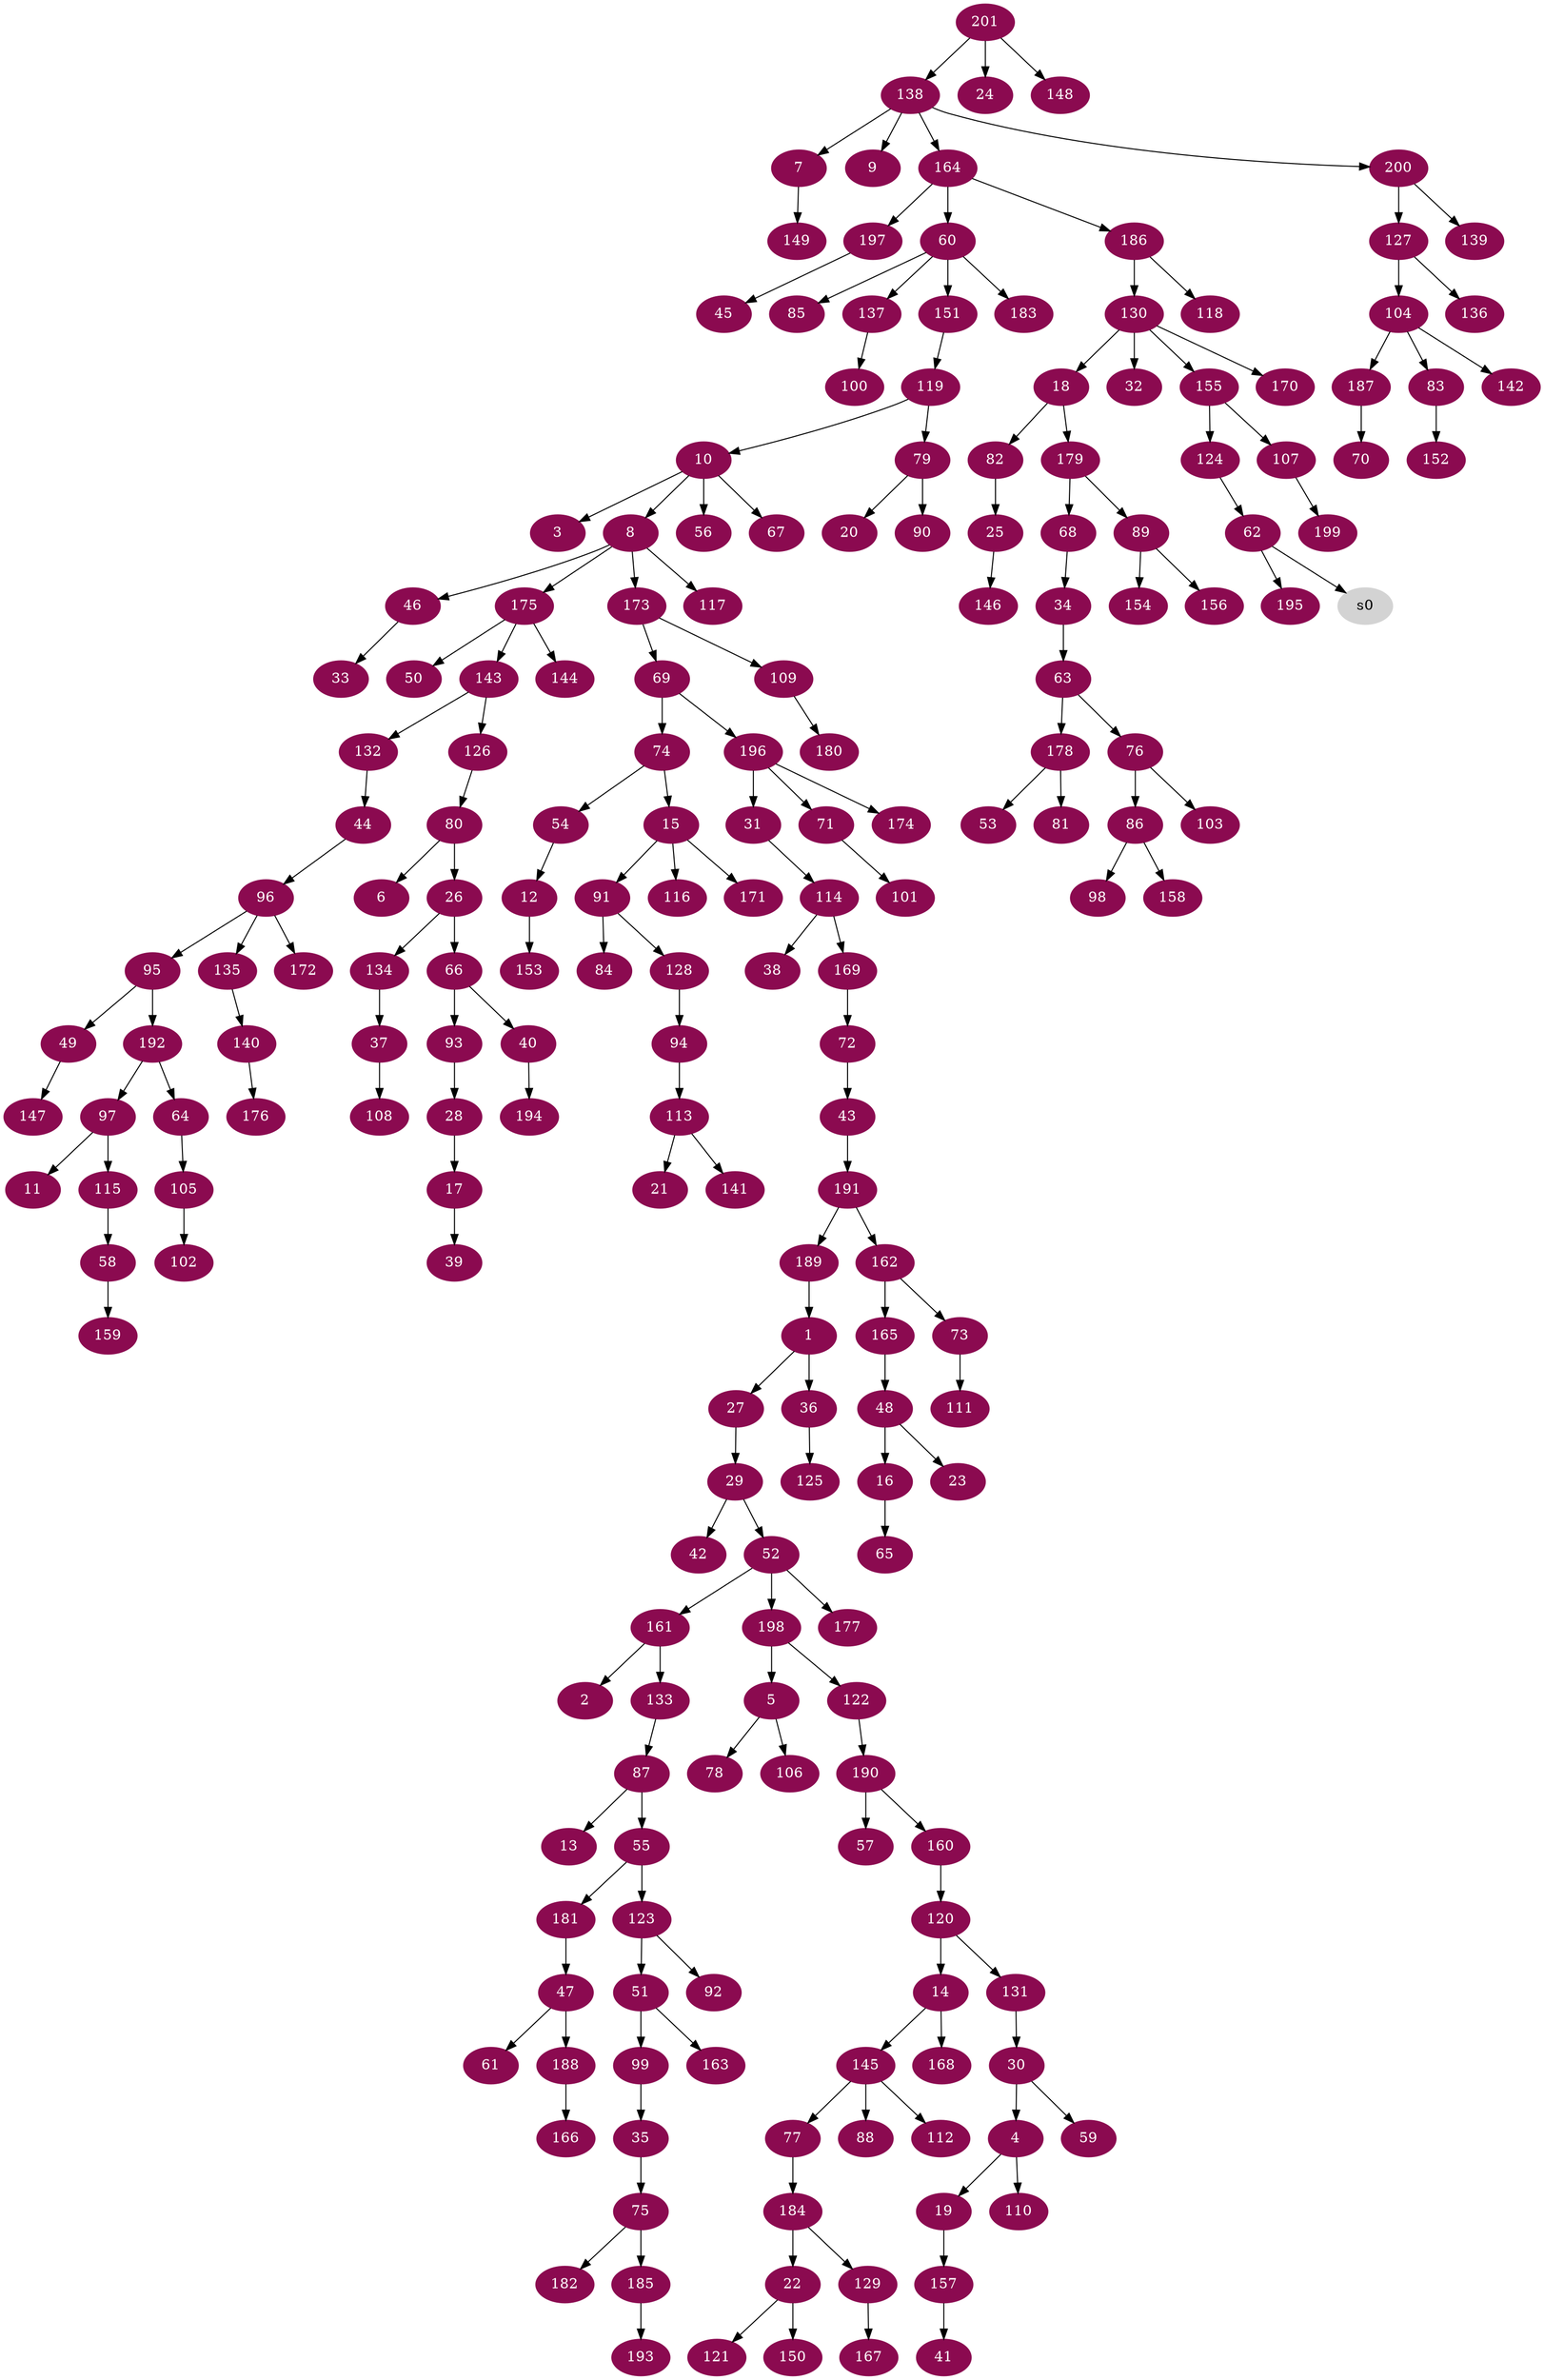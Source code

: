 digraph G {
node [color=deeppink4, style=filled, fontcolor=white];
189 -> 1;
161 -> 2;
10 -> 3;
30 -> 4;
198 -> 5;
80 -> 6;
138 -> 7;
10 -> 8;
138 -> 9;
119 -> 10;
97 -> 11;
54 -> 12;
87 -> 13;
120 -> 14;
74 -> 15;
48 -> 16;
28 -> 17;
130 -> 18;
4 -> 19;
79 -> 20;
113 -> 21;
184 -> 22;
48 -> 23;
201 -> 24;
82 -> 25;
80 -> 26;
1 -> 27;
93 -> 28;
27 -> 29;
131 -> 30;
196 -> 31;
130 -> 32;
46 -> 33;
68 -> 34;
99 -> 35;
1 -> 36;
134 -> 37;
114 -> 38;
17 -> 39;
66 -> 40;
157 -> 41;
29 -> 42;
72 -> 43;
132 -> 44;
197 -> 45;
8 -> 46;
181 -> 47;
165 -> 48;
95 -> 49;
175 -> 50;
123 -> 51;
29 -> 52;
178 -> 53;
74 -> 54;
87 -> 55;
10 -> 56;
190 -> 57;
115 -> 58;
30 -> 59;
164 -> 60;
47 -> 61;
124 -> 62;
34 -> 63;
192 -> 64;
16 -> 65;
26 -> 66;
10 -> 67;
179 -> 68;
173 -> 69;
187 -> 70;
196 -> 71;
169 -> 72;
162 -> 73;
69 -> 74;
35 -> 75;
63 -> 76;
145 -> 77;
5 -> 78;
119 -> 79;
126 -> 80;
178 -> 81;
18 -> 82;
104 -> 83;
91 -> 84;
60 -> 85;
76 -> 86;
133 -> 87;
145 -> 88;
179 -> 89;
79 -> 90;
15 -> 91;
123 -> 92;
66 -> 93;
128 -> 94;
96 -> 95;
44 -> 96;
192 -> 97;
86 -> 98;
51 -> 99;
137 -> 100;
71 -> 101;
105 -> 102;
76 -> 103;
127 -> 104;
64 -> 105;
5 -> 106;
155 -> 107;
37 -> 108;
173 -> 109;
4 -> 110;
73 -> 111;
145 -> 112;
94 -> 113;
31 -> 114;
97 -> 115;
15 -> 116;
8 -> 117;
186 -> 118;
151 -> 119;
160 -> 120;
22 -> 121;
198 -> 122;
55 -> 123;
155 -> 124;
36 -> 125;
143 -> 126;
200 -> 127;
91 -> 128;
184 -> 129;
186 -> 130;
120 -> 131;
143 -> 132;
161 -> 133;
26 -> 134;
96 -> 135;
127 -> 136;
60 -> 137;
201 -> 138;
200 -> 139;
135 -> 140;
113 -> 141;
104 -> 142;
175 -> 143;
175 -> 144;
14 -> 145;
25 -> 146;
49 -> 147;
201 -> 148;
7 -> 149;
22 -> 150;
60 -> 151;
83 -> 152;
12 -> 153;
89 -> 154;
130 -> 155;
89 -> 156;
19 -> 157;
86 -> 158;
58 -> 159;
190 -> 160;
52 -> 161;
191 -> 162;
51 -> 163;
138 -> 164;
162 -> 165;
188 -> 166;
129 -> 167;
14 -> 168;
114 -> 169;
130 -> 170;
15 -> 171;
96 -> 172;
8 -> 173;
196 -> 174;
8 -> 175;
140 -> 176;
52 -> 177;
63 -> 178;
18 -> 179;
109 -> 180;
55 -> 181;
75 -> 182;
60 -> 183;
77 -> 184;
75 -> 185;
164 -> 186;
104 -> 187;
47 -> 188;
191 -> 189;
122 -> 190;
43 -> 191;
95 -> 192;
185 -> 193;
40 -> 194;
62 -> 195;
69 -> 196;
164 -> 197;
52 -> 198;
107 -> 199;
138 -> 200;
node [color=lightgrey, style=filled, fontcolor=black];
62 -> s0;
}
